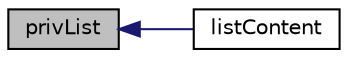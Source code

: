 digraph "privList"
{
  edge [fontname="Helvetica",fontsize="10",labelfontname="Helvetica",labelfontsize="10"];
  node [fontname="Helvetica",fontsize="10",shape=record];
  rankdir="LR";
  Node175 [label="privList",height=0.2,width=0.4,color="black", fillcolor="grey75", style="filled", fontcolor="black"];
  Node175 -> Node176 [dir="back",color="midnightblue",fontsize="10",style="solid",fontname="Helvetica"];
  Node176 [label="listContent",height=0.2,width=0.4,color="black", fillcolor="white", style="filled",URL="$class_pcl_zip.html#aa62e6edce822f22d87e8e40c4f5c5f56"];
}
